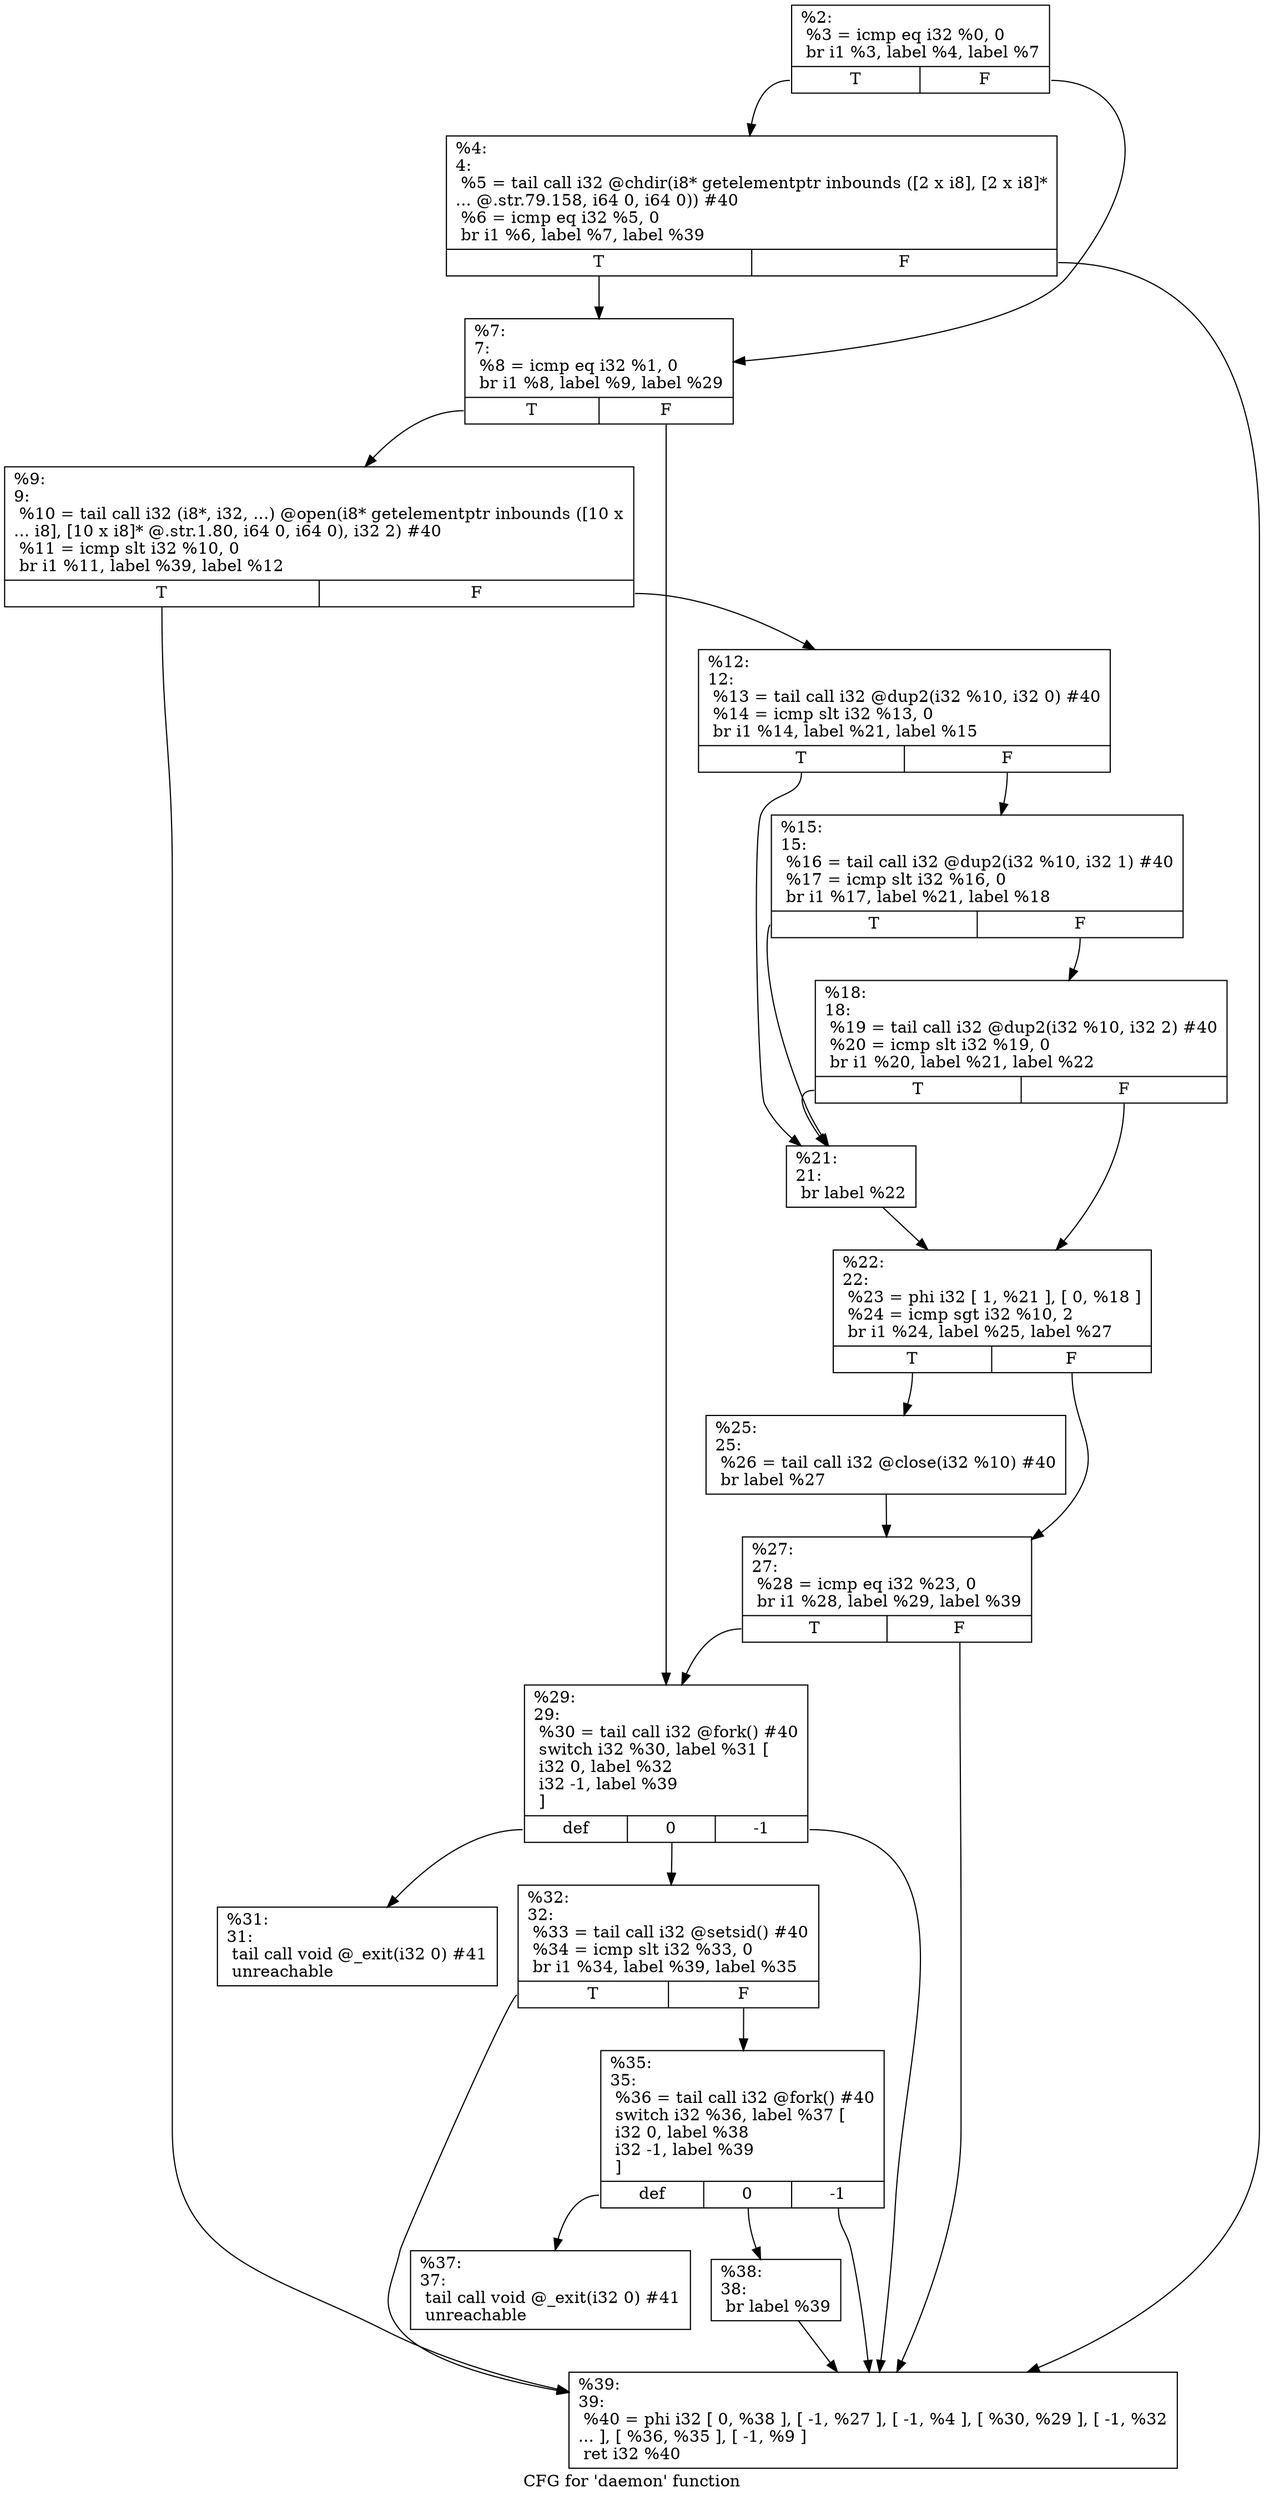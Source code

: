 digraph "CFG for 'daemon' function" {
	label="CFG for 'daemon' function";

	Node0x1a3cf60 [shape=record,label="{%2:\l  %3 = icmp eq i32 %0, 0\l  br i1 %3, label %4, label %7\l|{<s0>T|<s1>F}}"];
	Node0x1a3cf60:s0 -> Node0x1a3d0b0;
	Node0x1a3cf60:s1 -> Node0x1a3d100;
	Node0x1a3d0b0 [shape=record,label="{%4:\l4:                                                \l  %5 = tail call i32 @chdir(i8* getelementptr inbounds ([2 x i8], [2 x i8]*\l... @.str.79.158, i64 0, i64 0)) #40\l  %6 = icmp eq i32 %5, 0\l  br i1 %6, label %7, label %39\l|{<s0>T|<s1>F}}"];
	Node0x1a3d0b0:s0 -> Node0x1a3d100;
	Node0x1a3d0b0:s1 -> Node0x1a3d5b0;
	Node0x1a3d100 [shape=record,label="{%7:\l7:                                                \l  %8 = icmp eq i32 %1, 0\l  br i1 %8, label %9, label %29\l|{<s0>T|<s1>F}}"];
	Node0x1a3d100:s0 -> Node0x1a3d150;
	Node0x1a3d100:s1 -> Node0x1a3d3d0;
	Node0x1a3d150 [shape=record,label="{%9:\l9:                                                \l  %10 = tail call i32 (i8*, i32, ...) @open(i8* getelementptr inbounds ([10 x\l... i8], [10 x i8]* @.str.1.80, i64 0, i64 0), i32 2) #40\l  %11 = icmp slt i32 %10, 0\l  br i1 %11, label %39, label %12\l|{<s0>T|<s1>F}}"];
	Node0x1a3d150:s0 -> Node0x1a3d5b0;
	Node0x1a3d150:s1 -> Node0x1a3d1a0;
	Node0x1a3d1a0 [shape=record,label="{%12:\l12:                                               \l  %13 = tail call i32 @dup2(i32 %10, i32 0) #40\l  %14 = icmp slt i32 %13, 0\l  br i1 %14, label %21, label %15\l|{<s0>T|<s1>F}}"];
	Node0x1a3d1a0:s0 -> Node0x1a3d290;
	Node0x1a3d1a0:s1 -> Node0x1a3d1f0;
	Node0x1a3d1f0 [shape=record,label="{%15:\l15:                                               \l  %16 = tail call i32 @dup2(i32 %10, i32 1) #40\l  %17 = icmp slt i32 %16, 0\l  br i1 %17, label %21, label %18\l|{<s0>T|<s1>F}}"];
	Node0x1a3d1f0:s0 -> Node0x1a3d290;
	Node0x1a3d1f0:s1 -> Node0x1a3d240;
	Node0x1a3d240 [shape=record,label="{%18:\l18:                                               \l  %19 = tail call i32 @dup2(i32 %10, i32 2) #40\l  %20 = icmp slt i32 %19, 0\l  br i1 %20, label %21, label %22\l|{<s0>T|<s1>F}}"];
	Node0x1a3d240:s0 -> Node0x1a3d290;
	Node0x1a3d240:s1 -> Node0x1a3d2e0;
	Node0x1a3d290 [shape=record,label="{%21:\l21:                                               \l  br label %22\l}"];
	Node0x1a3d290 -> Node0x1a3d2e0;
	Node0x1a3d2e0 [shape=record,label="{%22:\l22:                                               \l  %23 = phi i32 [ 1, %21 ], [ 0, %18 ]\l  %24 = icmp sgt i32 %10, 2\l  br i1 %24, label %25, label %27\l|{<s0>T|<s1>F}}"];
	Node0x1a3d2e0:s0 -> Node0x1a3d330;
	Node0x1a3d2e0:s1 -> Node0x1a3d380;
	Node0x1a3d330 [shape=record,label="{%25:\l25:                                               \l  %26 = tail call i32 @close(i32 %10) #40\l  br label %27\l}"];
	Node0x1a3d330 -> Node0x1a3d380;
	Node0x1a3d380 [shape=record,label="{%27:\l27:                                               \l  %28 = icmp eq i32 %23, 0\l  br i1 %28, label %29, label %39\l|{<s0>T|<s1>F}}"];
	Node0x1a3d380:s0 -> Node0x1a3d3d0;
	Node0x1a3d380:s1 -> Node0x1a3d5b0;
	Node0x1a3d3d0 [shape=record,label="{%29:\l29:                                               \l  %30 = tail call i32 @fork() #40\l  switch i32 %30, label %31 [\l    i32 0, label %32\l    i32 -1, label %39\l  ]\l|{<s0>def|<s1>0|<s2>-1}}"];
	Node0x1a3d3d0:s0 -> Node0x1a3d420;
	Node0x1a3d3d0:s1 -> Node0x1a3d470;
	Node0x1a3d3d0:s2 -> Node0x1a3d5b0;
	Node0x1a3d420 [shape=record,label="{%31:\l31:                                               \l  tail call void @_exit(i32 0) #41\l  unreachable\l}"];
	Node0x1a3d470 [shape=record,label="{%32:\l32:                                               \l  %33 = tail call i32 @setsid() #40\l  %34 = icmp slt i32 %33, 0\l  br i1 %34, label %39, label %35\l|{<s0>T|<s1>F}}"];
	Node0x1a3d470:s0 -> Node0x1a3d5b0;
	Node0x1a3d470:s1 -> Node0x1a3d4c0;
	Node0x1a3d4c0 [shape=record,label="{%35:\l35:                                               \l  %36 = tail call i32 @fork() #40\l  switch i32 %36, label %37 [\l    i32 0, label %38\l    i32 -1, label %39\l  ]\l|{<s0>def|<s1>0|<s2>-1}}"];
	Node0x1a3d4c0:s0 -> Node0x1a3d510;
	Node0x1a3d4c0:s1 -> Node0x1a3d560;
	Node0x1a3d4c0:s2 -> Node0x1a3d5b0;
	Node0x1a3d510 [shape=record,label="{%37:\l37:                                               \l  tail call void @_exit(i32 0) #41\l  unreachable\l}"];
	Node0x1a3d560 [shape=record,label="{%38:\l38:                                               \l  br label %39\l}"];
	Node0x1a3d560 -> Node0x1a3d5b0;
	Node0x1a3d5b0 [shape=record,label="{%39:\l39:                                               \l  %40 = phi i32 [ 0, %38 ], [ -1, %27 ], [ -1, %4 ], [ %30, %29 ], [ -1, %32\l... ], [ %36, %35 ], [ -1, %9 ]\l  ret i32 %40\l}"];
}
